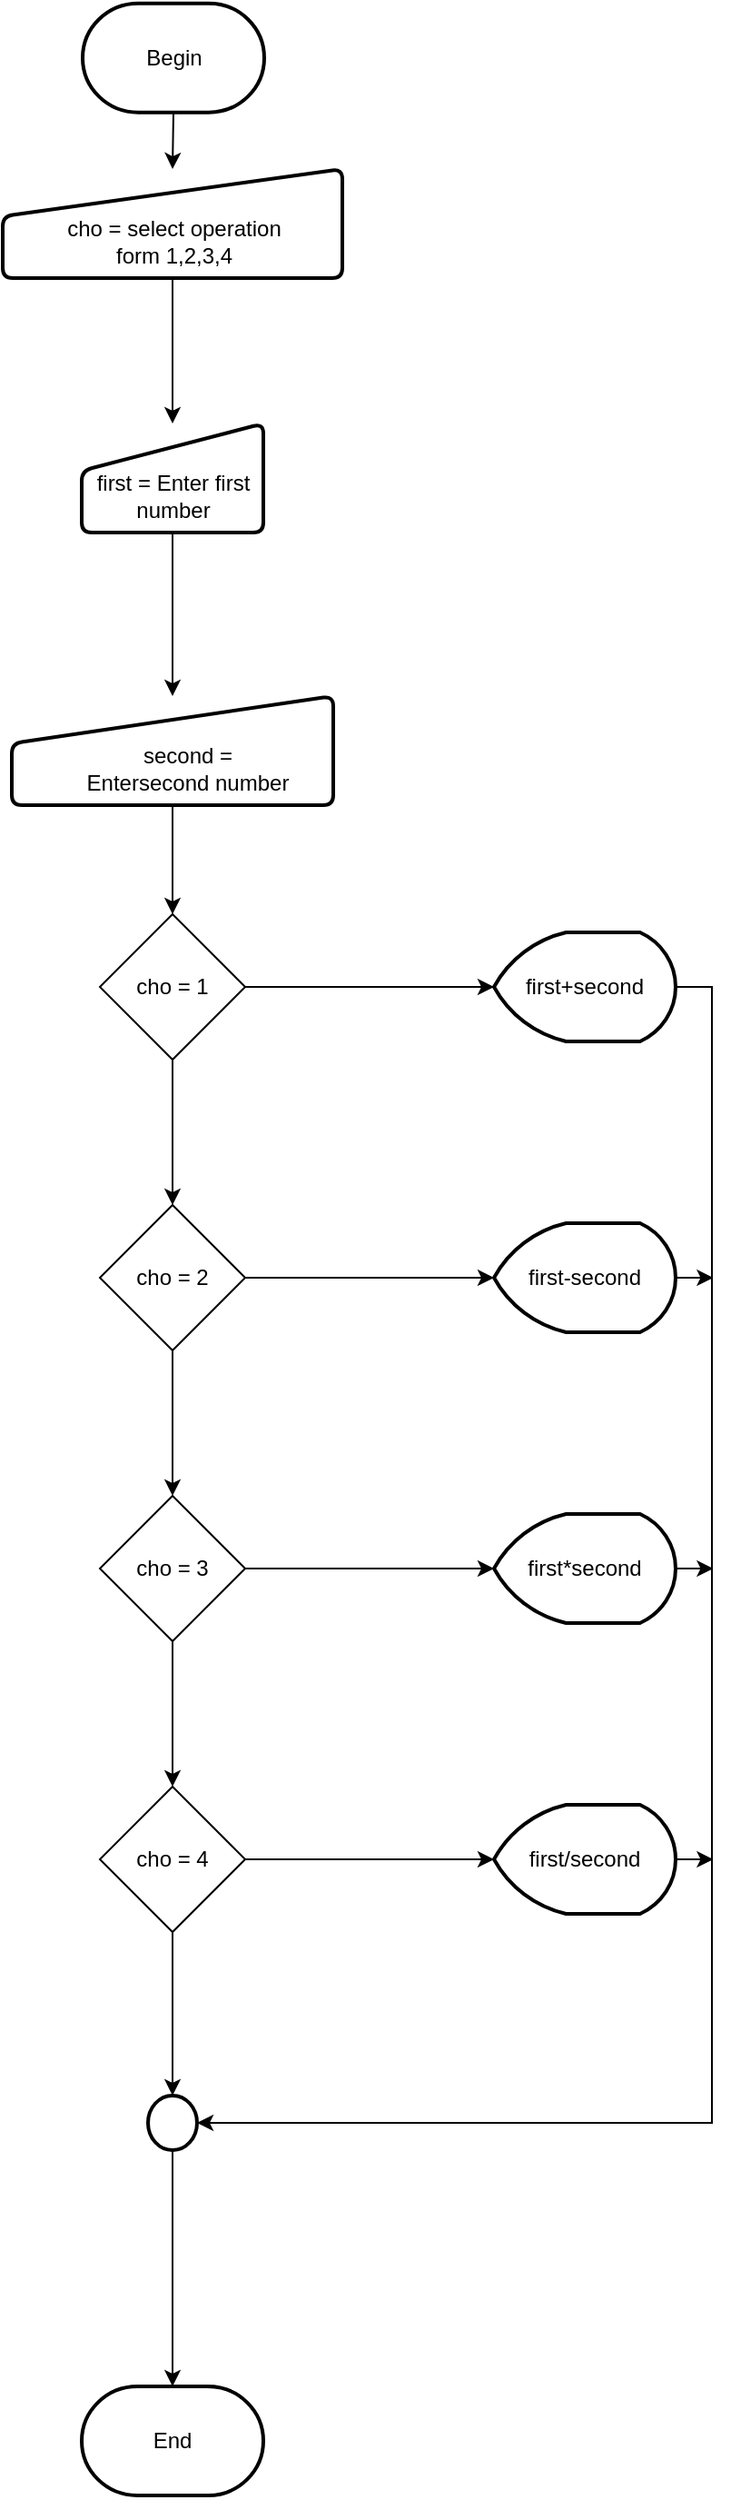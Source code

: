 <mxfile version="10.9.2" type="github"><diagram id="oRE9yxshi_dwAdfhKlkg" name="Page-1"><mxGraphModel dx="988" dy="569" grid="1" gridSize="10" guides="1" tooltips="1" connect="1" arrows="1" fold="1" page="1" pageScale="1" pageWidth="827" pageHeight="1169" math="0" shadow="0"><root><mxCell id="0"/><mxCell id="1" parent="0"/><mxCell id="YkQJTpoHPIZkCsdWj3J3-1" value="End" style="strokeWidth=2;html=1;shape=mxgraph.flowchart.terminator;whiteSpace=wrap;" vertex="1" parent="1"><mxGeometry x="363" y="1350" width="100" height="60" as="geometry"/></mxCell><mxCell id="YkQJTpoHPIZkCsdWj3J3-3" value="" style="edgeStyle=orthogonalEdgeStyle;rounded=0;orthogonalLoop=1;jettySize=auto;html=1;" edge="1" parent="1" source="YkQJTpoHPIZkCsdWj3J3-4" target="YkQJTpoHPIZkCsdWj3J3-6"><mxGeometry relative="1" as="geometry"/></mxCell><mxCell id="YkQJTpoHPIZkCsdWj3J3-4" value="" style="verticalLabelPosition=bottom;verticalAlign=top;html=1;strokeWidth=2;shape=manualInput;whiteSpace=wrap;rounded=1;size=26;arcSize=11;" vertex="1" parent="1"><mxGeometry x="319.5" y="130" width="187" height="60" as="geometry"/></mxCell><mxCell id="YkQJTpoHPIZkCsdWj3J3-5" value="" style="edgeStyle=orthogonalEdgeStyle;rounded=0;orthogonalLoop=1;jettySize=auto;html=1;" edge="1" parent="1" source="YkQJTpoHPIZkCsdWj3J3-6" target="YkQJTpoHPIZkCsdWj3J3-8"><mxGeometry relative="1" as="geometry"/></mxCell><mxCell id="YkQJTpoHPIZkCsdWj3J3-6" value="" style="verticalLabelPosition=bottom;verticalAlign=top;html=1;strokeWidth=2;shape=manualInput;whiteSpace=wrap;rounded=1;size=26;arcSize=11;" vertex="1" parent="1"><mxGeometry x="363" y="270" width="100" height="60" as="geometry"/></mxCell><mxCell id="YkQJTpoHPIZkCsdWj3J3-7" style="edgeStyle=orthogonalEdgeStyle;rounded=0;orthogonalLoop=1;jettySize=auto;html=1;exitX=0.5;exitY=1;exitDx=0;exitDy=0;entryX=0.5;entryY=0;entryDx=0;entryDy=0;" edge="1" parent="1" source="YkQJTpoHPIZkCsdWj3J3-8" target="YkQJTpoHPIZkCsdWj3J3-14"><mxGeometry relative="1" as="geometry"/></mxCell><mxCell id="YkQJTpoHPIZkCsdWj3J3-8" value="" style="verticalLabelPosition=bottom;verticalAlign=top;html=1;strokeWidth=2;shape=manualInput;whiteSpace=wrap;rounded=1;size=26;arcSize=11;" vertex="1" parent="1"><mxGeometry x="324.5" y="420" width="177" height="60" as="geometry"/></mxCell><mxCell id="YkQJTpoHPIZkCsdWj3J3-9" value="cho = select operation form 1,2,3,4" style="text;html=1;strokeColor=none;fillColor=none;align=center;verticalAlign=middle;whiteSpace=wrap;rounded=0;" vertex="1" parent="1"><mxGeometry x="341.5" y="160" width="144" height="20" as="geometry"/></mxCell><mxCell id="YkQJTpoHPIZkCsdWj3J3-10" value="first = Enter first number" style="text;html=1;strokeColor=none;fillColor=none;align=center;verticalAlign=middle;whiteSpace=wrap;rounded=0;" vertex="1" parent="1"><mxGeometry x="364.5" y="300" width="97" height="20" as="geometry"/></mxCell><mxCell id="YkQJTpoHPIZkCsdWj3J3-11" value="second = Entersecond number" style="text;html=1;strokeColor=none;fillColor=none;align=center;verticalAlign=middle;whiteSpace=wrap;rounded=0;" vertex="1" parent="1"><mxGeometry x="363" y="450" width="117" height="20" as="geometry"/></mxCell><mxCell id="YkQJTpoHPIZkCsdWj3J3-12" value="" style="edgeStyle=orthogonalEdgeStyle;rounded=0;orthogonalLoop=1;jettySize=auto;html=1;" edge="1" parent="1" source="YkQJTpoHPIZkCsdWj3J3-14" target="YkQJTpoHPIZkCsdWj3J3-17"><mxGeometry relative="1" as="geometry"/></mxCell><mxCell id="YkQJTpoHPIZkCsdWj3J3-13" style="edgeStyle=orthogonalEdgeStyle;rounded=0;orthogonalLoop=1;jettySize=auto;html=1;exitX=1;exitY=0.5;exitDx=0;exitDy=0;entryX=0;entryY=0.5;entryDx=0;entryDy=0;entryPerimeter=0;" edge="1" parent="1" source="YkQJTpoHPIZkCsdWj3J3-14" target="YkQJTpoHPIZkCsdWj3J3-27"><mxGeometry relative="1" as="geometry"/></mxCell><mxCell id="YkQJTpoHPIZkCsdWj3J3-14" value="cho = 1" style="rhombus;whiteSpace=wrap;html=1;" vertex="1" parent="1"><mxGeometry x="373" y="540" width="80" height="80" as="geometry"/></mxCell><mxCell id="YkQJTpoHPIZkCsdWj3J3-15" value="" style="edgeStyle=orthogonalEdgeStyle;rounded=0;orthogonalLoop=1;jettySize=auto;html=1;" edge="1" parent="1" source="YkQJTpoHPIZkCsdWj3J3-17" target="YkQJTpoHPIZkCsdWj3J3-20"><mxGeometry relative="1" as="geometry"/></mxCell><mxCell id="YkQJTpoHPIZkCsdWj3J3-16" style="edgeStyle=orthogonalEdgeStyle;rounded=0;orthogonalLoop=1;jettySize=auto;html=1;exitX=1;exitY=0.5;exitDx=0;exitDy=0;entryX=0;entryY=0.5;entryDx=0;entryDy=0;entryPerimeter=0;" edge="1" parent="1" source="YkQJTpoHPIZkCsdWj3J3-17" target="YkQJTpoHPIZkCsdWj3J3-29"><mxGeometry relative="1" as="geometry"/></mxCell><mxCell id="YkQJTpoHPIZkCsdWj3J3-17" value="cho = 2" style="rhombus;whiteSpace=wrap;html=1;" vertex="1" parent="1"><mxGeometry x="373" y="700" width="80" height="80" as="geometry"/></mxCell><mxCell id="YkQJTpoHPIZkCsdWj3J3-18" value="" style="edgeStyle=orthogonalEdgeStyle;rounded=0;orthogonalLoop=1;jettySize=auto;html=1;" edge="1" parent="1" source="YkQJTpoHPIZkCsdWj3J3-20" target="YkQJTpoHPIZkCsdWj3J3-23"><mxGeometry relative="1" as="geometry"/></mxCell><mxCell id="YkQJTpoHPIZkCsdWj3J3-19" style="edgeStyle=orthogonalEdgeStyle;rounded=0;orthogonalLoop=1;jettySize=auto;html=1;exitX=1;exitY=0.5;exitDx=0;exitDy=0;entryX=0;entryY=0.5;entryDx=0;entryDy=0;entryPerimeter=0;" edge="1" parent="1" source="YkQJTpoHPIZkCsdWj3J3-20" target="YkQJTpoHPIZkCsdWj3J3-31"><mxGeometry relative="1" as="geometry"/></mxCell><mxCell id="YkQJTpoHPIZkCsdWj3J3-20" value="cho = 3" style="rhombus;whiteSpace=wrap;html=1;" vertex="1" parent="1"><mxGeometry x="373" y="860" width="80" height="80" as="geometry"/></mxCell><mxCell id="YkQJTpoHPIZkCsdWj3J3-21" style="edgeStyle=orthogonalEdgeStyle;rounded=0;orthogonalLoop=1;jettySize=auto;html=1;exitX=0.5;exitY=1;exitDx=0;exitDy=0;entryX=0.5;entryY=0;entryDx=0;entryDy=0;entryPerimeter=0;" edge="1" parent="1" source="YkQJTpoHPIZkCsdWj3J3-23" target="YkQJTpoHPIZkCsdWj3J3-25"><mxGeometry relative="1" as="geometry"/></mxCell><mxCell id="YkQJTpoHPIZkCsdWj3J3-22" style="edgeStyle=orthogonalEdgeStyle;rounded=0;orthogonalLoop=1;jettySize=auto;html=1;exitX=1;exitY=0.5;exitDx=0;exitDy=0;entryX=0;entryY=0.5;entryDx=0;entryDy=0;entryPerimeter=0;" edge="1" parent="1" source="YkQJTpoHPIZkCsdWj3J3-23" target="YkQJTpoHPIZkCsdWj3J3-33"><mxGeometry relative="1" as="geometry"/></mxCell><mxCell id="YkQJTpoHPIZkCsdWj3J3-23" value="cho = 4" style="rhombus;whiteSpace=wrap;html=1;" vertex="1" parent="1"><mxGeometry x="373" y="1020" width="80" height="80" as="geometry"/></mxCell><mxCell id="YkQJTpoHPIZkCsdWj3J3-24" style="edgeStyle=orthogonalEdgeStyle;rounded=0;orthogonalLoop=1;jettySize=auto;html=1;exitX=0.5;exitY=1;exitDx=0;exitDy=0;exitPerimeter=0;entryX=0.5;entryY=0;entryDx=0;entryDy=0;entryPerimeter=0;" edge="1" parent="1" source="YkQJTpoHPIZkCsdWj3J3-25" target="YkQJTpoHPIZkCsdWj3J3-1"><mxGeometry relative="1" as="geometry"/></mxCell><mxCell id="YkQJTpoHPIZkCsdWj3J3-25" value="" style="strokeWidth=2;html=1;shape=mxgraph.flowchart.start_2;whiteSpace=wrap;" vertex="1" parent="1"><mxGeometry x="399.5" y="1190" width="27" height="30" as="geometry"/></mxCell><mxCell id="YkQJTpoHPIZkCsdWj3J3-26" style="edgeStyle=orthogonalEdgeStyle;rounded=0;orthogonalLoop=1;jettySize=auto;html=1;exitX=1;exitY=0.5;exitDx=0;exitDy=0;exitPerimeter=0;entryX=1;entryY=0.5;entryDx=0;entryDy=0;entryPerimeter=0;" edge="1" parent="1" source="YkQJTpoHPIZkCsdWj3J3-27" target="YkQJTpoHPIZkCsdWj3J3-25"><mxGeometry relative="1" as="geometry"/></mxCell><mxCell id="YkQJTpoHPIZkCsdWj3J3-27" value="first+second" style="strokeWidth=2;html=1;shape=mxgraph.flowchart.display;whiteSpace=wrap;" vertex="1" parent="1"><mxGeometry x="590" y="550" width="100" height="60" as="geometry"/></mxCell><mxCell id="YkQJTpoHPIZkCsdWj3J3-28" style="edgeStyle=orthogonalEdgeStyle;rounded=0;orthogonalLoop=1;jettySize=auto;html=1;exitX=1;exitY=0.5;exitDx=0;exitDy=0;exitPerimeter=0;" edge="1" parent="1" source="YkQJTpoHPIZkCsdWj3J3-29"><mxGeometry relative="1" as="geometry"><mxPoint x="710.667" y="740.333" as="targetPoint"/></mxGeometry></mxCell><mxCell id="YkQJTpoHPIZkCsdWj3J3-29" value="&lt;span style=&quot;white-space: normal&quot;&gt;first-second&lt;/span&gt;" style="strokeWidth=2;html=1;shape=mxgraph.flowchart.display;whiteSpace=wrap;" vertex="1" parent="1"><mxGeometry x="590" y="710" width="100" height="60" as="geometry"/></mxCell><mxCell id="YkQJTpoHPIZkCsdWj3J3-30" style="edgeStyle=orthogonalEdgeStyle;rounded=0;orthogonalLoop=1;jettySize=auto;html=1;exitX=1;exitY=0.5;exitDx=0;exitDy=0;exitPerimeter=0;" edge="1" parent="1" source="YkQJTpoHPIZkCsdWj3J3-31"><mxGeometry relative="1" as="geometry"><mxPoint x="710.667" y="900.333" as="targetPoint"/></mxGeometry></mxCell><mxCell id="YkQJTpoHPIZkCsdWj3J3-31" value="&lt;span style=&quot;white-space: normal&quot;&gt;first*second&lt;/span&gt;" style="strokeWidth=2;html=1;shape=mxgraph.flowchart.display;whiteSpace=wrap;" vertex="1" parent="1"><mxGeometry x="590" y="870" width="100" height="60" as="geometry"/></mxCell><mxCell id="YkQJTpoHPIZkCsdWj3J3-32" style="edgeStyle=orthogonalEdgeStyle;rounded=0;orthogonalLoop=1;jettySize=auto;html=1;exitX=1;exitY=0.5;exitDx=0;exitDy=0;exitPerimeter=0;" edge="1" parent="1" source="YkQJTpoHPIZkCsdWj3J3-33"><mxGeometry relative="1" as="geometry"><mxPoint x="710.667" y="1060.333" as="targetPoint"/></mxGeometry></mxCell><mxCell id="YkQJTpoHPIZkCsdWj3J3-33" value="&lt;span style=&quot;white-space: normal&quot;&gt;first/second&lt;/span&gt;" style="strokeWidth=2;html=1;shape=mxgraph.flowchart.display;whiteSpace=wrap;" vertex="1" parent="1"><mxGeometry x="590" y="1030" width="100" height="60" as="geometry"/></mxCell><mxCell id="YkQJTpoHPIZkCsdWj3J3-36" style="edgeStyle=orthogonalEdgeStyle;rounded=0;orthogonalLoop=1;jettySize=auto;html=1;exitX=0.5;exitY=1;exitDx=0;exitDy=0;exitPerimeter=0;entryX=0.5;entryY=0;entryDx=0;entryDy=0;" edge="1" parent="1" source="YkQJTpoHPIZkCsdWj3J3-35" target="YkQJTpoHPIZkCsdWj3J3-4"><mxGeometry relative="1" as="geometry"/></mxCell><mxCell id="YkQJTpoHPIZkCsdWj3J3-35" value="Begin" style="strokeWidth=2;html=1;shape=mxgraph.flowchart.terminator;whiteSpace=wrap;" vertex="1" parent="1"><mxGeometry x="363.5" y="38.824" width="100" height="60" as="geometry"/></mxCell></root></mxGraphModel></diagram></mxfile>